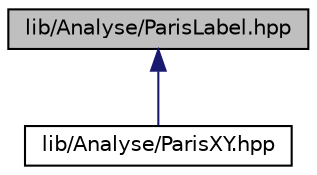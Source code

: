 digraph "lib/Analyse/ParisLabel.hpp"
{
 // LATEX_PDF_SIZE
  edge [fontname="Helvetica",fontsize="10",labelfontname="Helvetica",labelfontsize="10"];
  node [fontname="Helvetica",fontsize="10",shape=record];
  Node1 [label="lib/Analyse/ParisLabel.hpp",height=0.2,width=0.4,color="black", fillcolor="grey75", style="filled", fontcolor="black",tooltip=" "];
  Node1 -> Node2 [dir="back",color="midnightblue",fontsize="10",style="solid",fontname="Helvetica"];
  Node2 [label="lib/Analyse/ParisXY.hpp",height=0.2,width=0.4,color="black", fillcolor="white", style="filled",URL="$_paris_x_y_8hpp.html",tooltip=" "];
}
